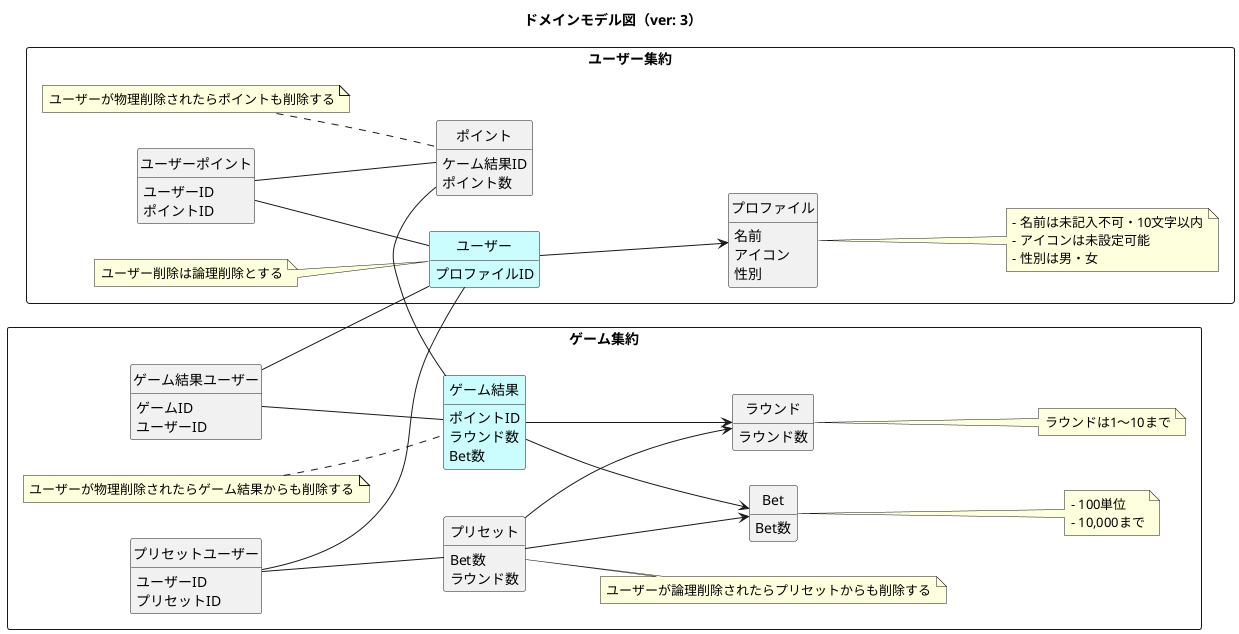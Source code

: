 @startuml ドメインモデル図
left to right direction
title ドメインモデル図（ver: 3）

hide circle
hide methods

rectangle ユーザー集約 {
  class ユーザー #CBFDFF {
    プロファイルID
  }
  note left: ユーザー削除は論理削除とする

  class ポイント {
    ケーム結果ID
    ポイント数
  }
  note left: ユーザーが物理削除されたらポイントも削除する

  class ユーザーポイント {
    ユーザーID
    ポイントID
  }

  class プロファイル {
    名前
    アイコン
    性別
  }
  note right: - 名前は未記入不可・10文字以内\n- アイコンは未設定可能\n- 性別は男・女
}

rectangle ゲーム集約 {

  class ゲーム結果 #CBFDFF {
    ポイントID
    ラウンド数
    Bet数
  }
  note left: ユーザーが物理削除されたらゲーム結果からも削除する

  class ゲーム結果ユーザー {
    ゲームID
    ユーザーID
  }

  class プリセットユーザー {
    ユーザーID
    プリセットID
  }

  class プリセット {
    Bet数
    ラウンド数
  }
  note right: ユーザーが論理削除されたらプリセットからも削除する

  class ラウンド {
    ラウンド数
  }
  note right: ラウンドは1〜10まで

  class Bet {
    Bet数
  }
  note right: - 100単位\n- 10,000まで
}

ユーザー --> プロファイル

ゲーム結果ユーザー -- ゲーム結果
ゲーム結果ユーザー -- ユーザー
ゲーム結果 --> Bet
ゲーム結果 --> ラウンド

プリセットユーザー -- プリセット
プリセットユーザー -- ユーザー
プリセット --> Bet
プリセット --> ラウンド

ポイント -- ゲーム結果
ユーザーポイント -- ポイント
ユーザーポイント -- ユーザー

@enduml
